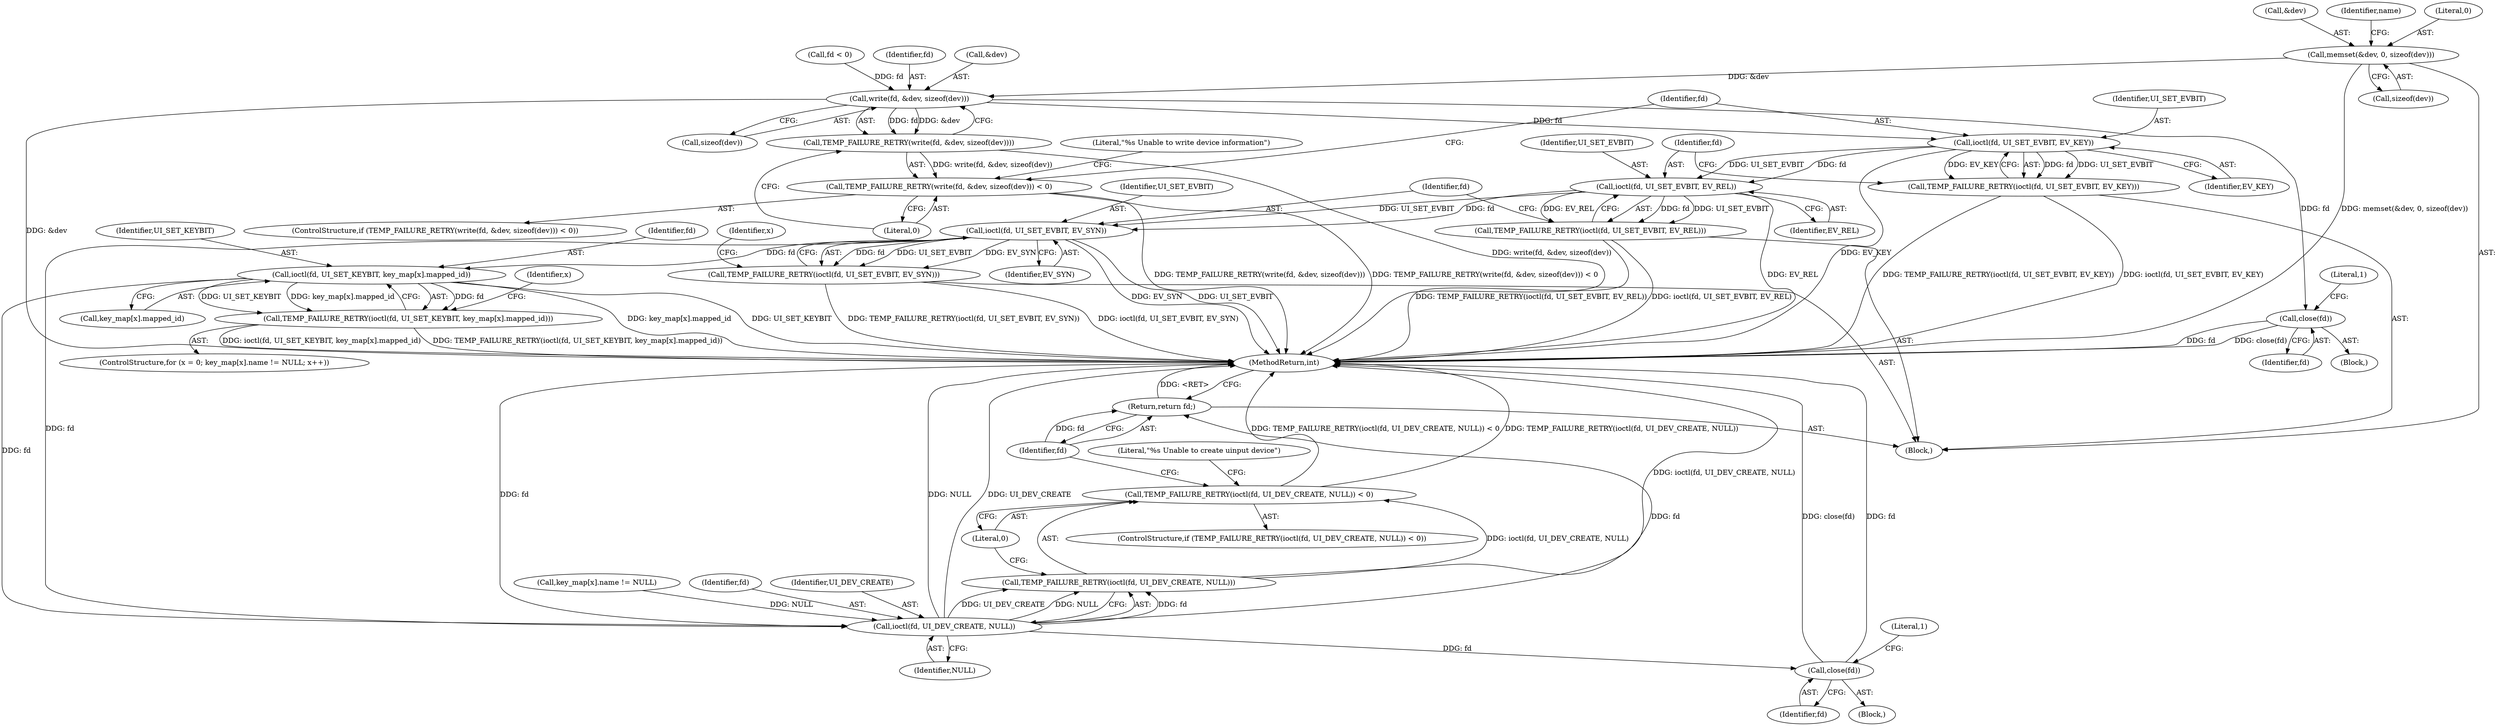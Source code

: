 digraph "0_Android_472271b153c5dc53c28beac55480a8d8434b2d5c_29@API" {
"1000144" [label="(Call,memset(&dev, 0, sizeof(dev)))"];
"1000191" [label="(Call,write(fd, &dev, sizeof(dev)))"];
"1000190" [label="(Call,TEMP_FAILURE_RETRY(write(fd, &dev, sizeof(dev))))"];
"1000189" [label="(Call,TEMP_FAILURE_RETRY(write(fd, &dev, sizeof(dev))) < 0)"];
"1000202" [label="(Call,close(fd))"];
"1000208" [label="(Call,ioctl(fd, UI_SET_EVBIT, EV_KEY))"];
"1000207" [label="(Call,TEMP_FAILURE_RETRY(ioctl(fd, UI_SET_EVBIT, EV_KEY)))"];
"1000213" [label="(Call,ioctl(fd, UI_SET_EVBIT, EV_REL))"];
"1000212" [label="(Call,TEMP_FAILURE_RETRY(ioctl(fd, UI_SET_EVBIT, EV_REL)))"];
"1000218" [label="(Call,ioctl(fd, UI_SET_EVBIT, EV_SYN))"];
"1000217" [label="(Call,TEMP_FAILURE_RETRY(ioctl(fd, UI_SET_EVBIT, EV_SYN)))"];
"1000236" [label="(Call,ioctl(fd, UI_SET_KEYBIT, key_map[x].mapped_id))"];
"1000235" [label="(Call,TEMP_FAILURE_RETRY(ioctl(fd, UI_SET_KEYBIT, key_map[x].mapped_id)))"];
"1000247" [label="(Call,ioctl(fd, UI_DEV_CREATE, NULL))"];
"1000246" [label="(Call,TEMP_FAILURE_RETRY(ioctl(fd, UI_DEV_CREATE, NULL)))"];
"1000245" [label="(Call,TEMP_FAILURE_RETRY(ioctl(fd, UI_DEV_CREATE, NULL)) < 0)"];
"1000256" [label="(Call,close(fd))"];
"1000261" [label="(Return,return fd;)"];
"1000226" [label="(Call,key_map[x].name != NULL)"];
"1000261" [label="(Return,return fd;)"];
"1000145" [label="(Call,&dev)"];
"1000213" [label="(Call,ioctl(fd, UI_SET_EVBIT, EV_REL))"];
"1000256" [label="(Call,close(fd))"];
"1000221" [label="(Identifier,EV_SYN)"];
"1000151" [label="(Identifier,name)"];
"1000237" [label="(Identifier,fd)"];
"1000203" [label="(Identifier,fd)"];
"1000102" [label="(Block,)"];
"1000189" [label="(Call,TEMP_FAILURE_RETRY(write(fd, &dev, sizeof(dev))) < 0)"];
"1000219" [label="(Identifier,fd)"];
"1000191" [label="(Call,write(fd, &dev, sizeof(dev)))"];
"1000251" [label="(Literal,0)"];
"1000210" [label="(Identifier,UI_SET_EVBIT)"];
"1000198" [label="(Block,)"];
"1000214" [label="(Identifier,fd)"];
"1000262" [label="(Identifier,fd)"];
"1000220" [label="(Identifier,UI_SET_EVBIT)"];
"1000224" [label="(Identifier,x)"];
"1000190" [label="(Call,TEMP_FAILURE_RETRY(write(fd, &dev, sizeof(dev))))"];
"1000257" [label="(Identifier,fd)"];
"1000195" [label="(Call,sizeof(dev))"];
"1000239" [label="(Call,key_map[x].mapped_id)"];
"1000188" [label="(ControlStructure,if (TEMP_FAILURE_RETRY(write(fd, &dev, sizeof(dev))) < 0))"];
"1000128" [label="(Call,fd < 0)"];
"1000206" [label="(Literal,1)"];
"1000217" [label="(Call,TEMP_FAILURE_RETRY(ioctl(fd, UI_SET_EVBIT, EV_SYN)))"];
"1000247" [label="(Call,ioctl(fd, UI_DEV_CREATE, NULL))"];
"1000244" [label="(ControlStructure,if (TEMP_FAILURE_RETRY(ioctl(fd, UI_DEV_CREATE, NULL)) < 0))"];
"1000222" [label="(ControlStructure,for (x = 0; key_map[x].name != NULL; x++))"];
"1000209" [label="(Identifier,fd)"];
"1000234" [label="(Identifier,x)"];
"1000250" [label="(Identifier,NULL)"];
"1000212" [label="(Call,TEMP_FAILURE_RETRY(ioctl(fd, UI_SET_EVBIT, EV_REL)))"];
"1000200" [label="(Literal,\"%s Unable to write device information\")"];
"1000192" [label="(Identifier,fd)"];
"1000202" [label="(Call,close(fd))"];
"1000246" [label="(Call,TEMP_FAILURE_RETRY(ioctl(fd, UI_DEV_CREATE, NULL)))"];
"1000218" [label="(Call,ioctl(fd, UI_SET_EVBIT, EV_SYN))"];
"1000147" [label="(Literal,0)"];
"1000238" [label="(Identifier,UI_SET_KEYBIT)"];
"1000144" [label="(Call,memset(&dev, 0, sizeof(dev)))"];
"1000211" [label="(Identifier,EV_KEY)"];
"1000215" [label="(Identifier,UI_SET_EVBIT)"];
"1000248" [label="(Identifier,fd)"];
"1000252" [label="(Block,)"];
"1000245" [label="(Call,TEMP_FAILURE_RETRY(ioctl(fd, UI_DEV_CREATE, NULL)) < 0)"];
"1000236" [label="(Call,ioctl(fd, UI_SET_KEYBIT, key_map[x].mapped_id))"];
"1000254" [label="(Literal,\"%s Unable to create uinput device\")"];
"1000260" [label="(Literal,1)"];
"1000148" [label="(Call,sizeof(dev))"];
"1000263" [label="(MethodReturn,int)"];
"1000193" [label="(Call,&dev)"];
"1000208" [label="(Call,ioctl(fd, UI_SET_EVBIT, EV_KEY))"];
"1000197" [label="(Literal,0)"];
"1000207" [label="(Call,TEMP_FAILURE_RETRY(ioctl(fd, UI_SET_EVBIT, EV_KEY)))"];
"1000249" [label="(Identifier,UI_DEV_CREATE)"];
"1000216" [label="(Identifier,EV_REL)"];
"1000235" [label="(Call,TEMP_FAILURE_RETRY(ioctl(fd, UI_SET_KEYBIT, key_map[x].mapped_id)))"];
"1000144" -> "1000102"  [label="AST: "];
"1000144" -> "1000148"  [label="CFG: "];
"1000145" -> "1000144"  [label="AST: "];
"1000147" -> "1000144"  [label="AST: "];
"1000148" -> "1000144"  [label="AST: "];
"1000151" -> "1000144"  [label="CFG: "];
"1000144" -> "1000263"  [label="DDG: memset(&dev, 0, sizeof(dev))"];
"1000144" -> "1000191"  [label="DDG: &dev"];
"1000191" -> "1000190"  [label="AST: "];
"1000191" -> "1000195"  [label="CFG: "];
"1000192" -> "1000191"  [label="AST: "];
"1000193" -> "1000191"  [label="AST: "];
"1000195" -> "1000191"  [label="AST: "];
"1000190" -> "1000191"  [label="CFG: "];
"1000191" -> "1000263"  [label="DDG: &dev"];
"1000191" -> "1000190"  [label="DDG: fd"];
"1000191" -> "1000190"  [label="DDG: &dev"];
"1000128" -> "1000191"  [label="DDG: fd"];
"1000191" -> "1000202"  [label="DDG: fd"];
"1000191" -> "1000208"  [label="DDG: fd"];
"1000190" -> "1000189"  [label="AST: "];
"1000197" -> "1000190"  [label="CFG: "];
"1000190" -> "1000263"  [label="DDG: write(fd, &dev, sizeof(dev))"];
"1000190" -> "1000189"  [label="DDG: write(fd, &dev, sizeof(dev))"];
"1000189" -> "1000188"  [label="AST: "];
"1000189" -> "1000197"  [label="CFG: "];
"1000197" -> "1000189"  [label="AST: "];
"1000200" -> "1000189"  [label="CFG: "];
"1000209" -> "1000189"  [label="CFG: "];
"1000189" -> "1000263"  [label="DDG: TEMP_FAILURE_RETRY(write(fd, &dev, sizeof(dev)))"];
"1000189" -> "1000263"  [label="DDG: TEMP_FAILURE_RETRY(write(fd, &dev, sizeof(dev))) < 0"];
"1000202" -> "1000198"  [label="AST: "];
"1000202" -> "1000203"  [label="CFG: "];
"1000203" -> "1000202"  [label="AST: "];
"1000206" -> "1000202"  [label="CFG: "];
"1000202" -> "1000263"  [label="DDG: fd"];
"1000202" -> "1000263"  [label="DDG: close(fd)"];
"1000208" -> "1000207"  [label="AST: "];
"1000208" -> "1000211"  [label="CFG: "];
"1000209" -> "1000208"  [label="AST: "];
"1000210" -> "1000208"  [label="AST: "];
"1000211" -> "1000208"  [label="AST: "];
"1000207" -> "1000208"  [label="CFG: "];
"1000208" -> "1000263"  [label="DDG: EV_KEY"];
"1000208" -> "1000207"  [label="DDG: fd"];
"1000208" -> "1000207"  [label="DDG: UI_SET_EVBIT"];
"1000208" -> "1000207"  [label="DDG: EV_KEY"];
"1000208" -> "1000213"  [label="DDG: fd"];
"1000208" -> "1000213"  [label="DDG: UI_SET_EVBIT"];
"1000207" -> "1000102"  [label="AST: "];
"1000214" -> "1000207"  [label="CFG: "];
"1000207" -> "1000263"  [label="DDG: ioctl(fd, UI_SET_EVBIT, EV_KEY)"];
"1000207" -> "1000263"  [label="DDG: TEMP_FAILURE_RETRY(ioctl(fd, UI_SET_EVBIT, EV_KEY))"];
"1000213" -> "1000212"  [label="AST: "];
"1000213" -> "1000216"  [label="CFG: "];
"1000214" -> "1000213"  [label="AST: "];
"1000215" -> "1000213"  [label="AST: "];
"1000216" -> "1000213"  [label="AST: "];
"1000212" -> "1000213"  [label="CFG: "];
"1000213" -> "1000263"  [label="DDG: EV_REL"];
"1000213" -> "1000212"  [label="DDG: fd"];
"1000213" -> "1000212"  [label="DDG: UI_SET_EVBIT"];
"1000213" -> "1000212"  [label="DDG: EV_REL"];
"1000213" -> "1000218"  [label="DDG: fd"];
"1000213" -> "1000218"  [label="DDG: UI_SET_EVBIT"];
"1000212" -> "1000102"  [label="AST: "];
"1000219" -> "1000212"  [label="CFG: "];
"1000212" -> "1000263"  [label="DDG: TEMP_FAILURE_RETRY(ioctl(fd, UI_SET_EVBIT, EV_REL))"];
"1000212" -> "1000263"  [label="DDG: ioctl(fd, UI_SET_EVBIT, EV_REL)"];
"1000218" -> "1000217"  [label="AST: "];
"1000218" -> "1000221"  [label="CFG: "];
"1000219" -> "1000218"  [label="AST: "];
"1000220" -> "1000218"  [label="AST: "];
"1000221" -> "1000218"  [label="AST: "];
"1000217" -> "1000218"  [label="CFG: "];
"1000218" -> "1000263"  [label="DDG: EV_SYN"];
"1000218" -> "1000263"  [label="DDG: UI_SET_EVBIT"];
"1000218" -> "1000217"  [label="DDG: fd"];
"1000218" -> "1000217"  [label="DDG: UI_SET_EVBIT"];
"1000218" -> "1000217"  [label="DDG: EV_SYN"];
"1000218" -> "1000236"  [label="DDG: fd"];
"1000218" -> "1000247"  [label="DDG: fd"];
"1000217" -> "1000102"  [label="AST: "];
"1000224" -> "1000217"  [label="CFG: "];
"1000217" -> "1000263"  [label="DDG: TEMP_FAILURE_RETRY(ioctl(fd, UI_SET_EVBIT, EV_SYN))"];
"1000217" -> "1000263"  [label="DDG: ioctl(fd, UI_SET_EVBIT, EV_SYN)"];
"1000236" -> "1000235"  [label="AST: "];
"1000236" -> "1000239"  [label="CFG: "];
"1000237" -> "1000236"  [label="AST: "];
"1000238" -> "1000236"  [label="AST: "];
"1000239" -> "1000236"  [label="AST: "];
"1000235" -> "1000236"  [label="CFG: "];
"1000236" -> "1000263"  [label="DDG: key_map[x].mapped_id"];
"1000236" -> "1000263"  [label="DDG: UI_SET_KEYBIT"];
"1000236" -> "1000235"  [label="DDG: fd"];
"1000236" -> "1000235"  [label="DDG: UI_SET_KEYBIT"];
"1000236" -> "1000235"  [label="DDG: key_map[x].mapped_id"];
"1000236" -> "1000247"  [label="DDG: fd"];
"1000235" -> "1000222"  [label="AST: "];
"1000234" -> "1000235"  [label="CFG: "];
"1000235" -> "1000263"  [label="DDG: ioctl(fd, UI_SET_KEYBIT, key_map[x].mapped_id)"];
"1000235" -> "1000263"  [label="DDG: TEMP_FAILURE_RETRY(ioctl(fd, UI_SET_KEYBIT, key_map[x].mapped_id))"];
"1000247" -> "1000246"  [label="AST: "];
"1000247" -> "1000250"  [label="CFG: "];
"1000248" -> "1000247"  [label="AST: "];
"1000249" -> "1000247"  [label="AST: "];
"1000250" -> "1000247"  [label="AST: "];
"1000246" -> "1000247"  [label="CFG: "];
"1000247" -> "1000263"  [label="DDG: fd"];
"1000247" -> "1000263"  [label="DDG: NULL"];
"1000247" -> "1000263"  [label="DDG: UI_DEV_CREATE"];
"1000247" -> "1000246"  [label="DDG: fd"];
"1000247" -> "1000246"  [label="DDG: UI_DEV_CREATE"];
"1000247" -> "1000246"  [label="DDG: NULL"];
"1000226" -> "1000247"  [label="DDG: NULL"];
"1000247" -> "1000256"  [label="DDG: fd"];
"1000247" -> "1000261"  [label="DDG: fd"];
"1000246" -> "1000245"  [label="AST: "];
"1000251" -> "1000246"  [label="CFG: "];
"1000246" -> "1000263"  [label="DDG: ioctl(fd, UI_DEV_CREATE, NULL)"];
"1000246" -> "1000245"  [label="DDG: ioctl(fd, UI_DEV_CREATE, NULL)"];
"1000245" -> "1000244"  [label="AST: "];
"1000245" -> "1000251"  [label="CFG: "];
"1000251" -> "1000245"  [label="AST: "];
"1000254" -> "1000245"  [label="CFG: "];
"1000262" -> "1000245"  [label="CFG: "];
"1000245" -> "1000263"  [label="DDG: TEMP_FAILURE_RETRY(ioctl(fd, UI_DEV_CREATE, NULL)) < 0"];
"1000245" -> "1000263"  [label="DDG: TEMP_FAILURE_RETRY(ioctl(fd, UI_DEV_CREATE, NULL))"];
"1000256" -> "1000252"  [label="AST: "];
"1000256" -> "1000257"  [label="CFG: "];
"1000257" -> "1000256"  [label="AST: "];
"1000260" -> "1000256"  [label="CFG: "];
"1000256" -> "1000263"  [label="DDG: fd"];
"1000256" -> "1000263"  [label="DDG: close(fd)"];
"1000261" -> "1000102"  [label="AST: "];
"1000261" -> "1000262"  [label="CFG: "];
"1000262" -> "1000261"  [label="AST: "];
"1000263" -> "1000261"  [label="CFG: "];
"1000261" -> "1000263"  [label="DDG: <RET>"];
"1000262" -> "1000261"  [label="DDG: fd"];
}
